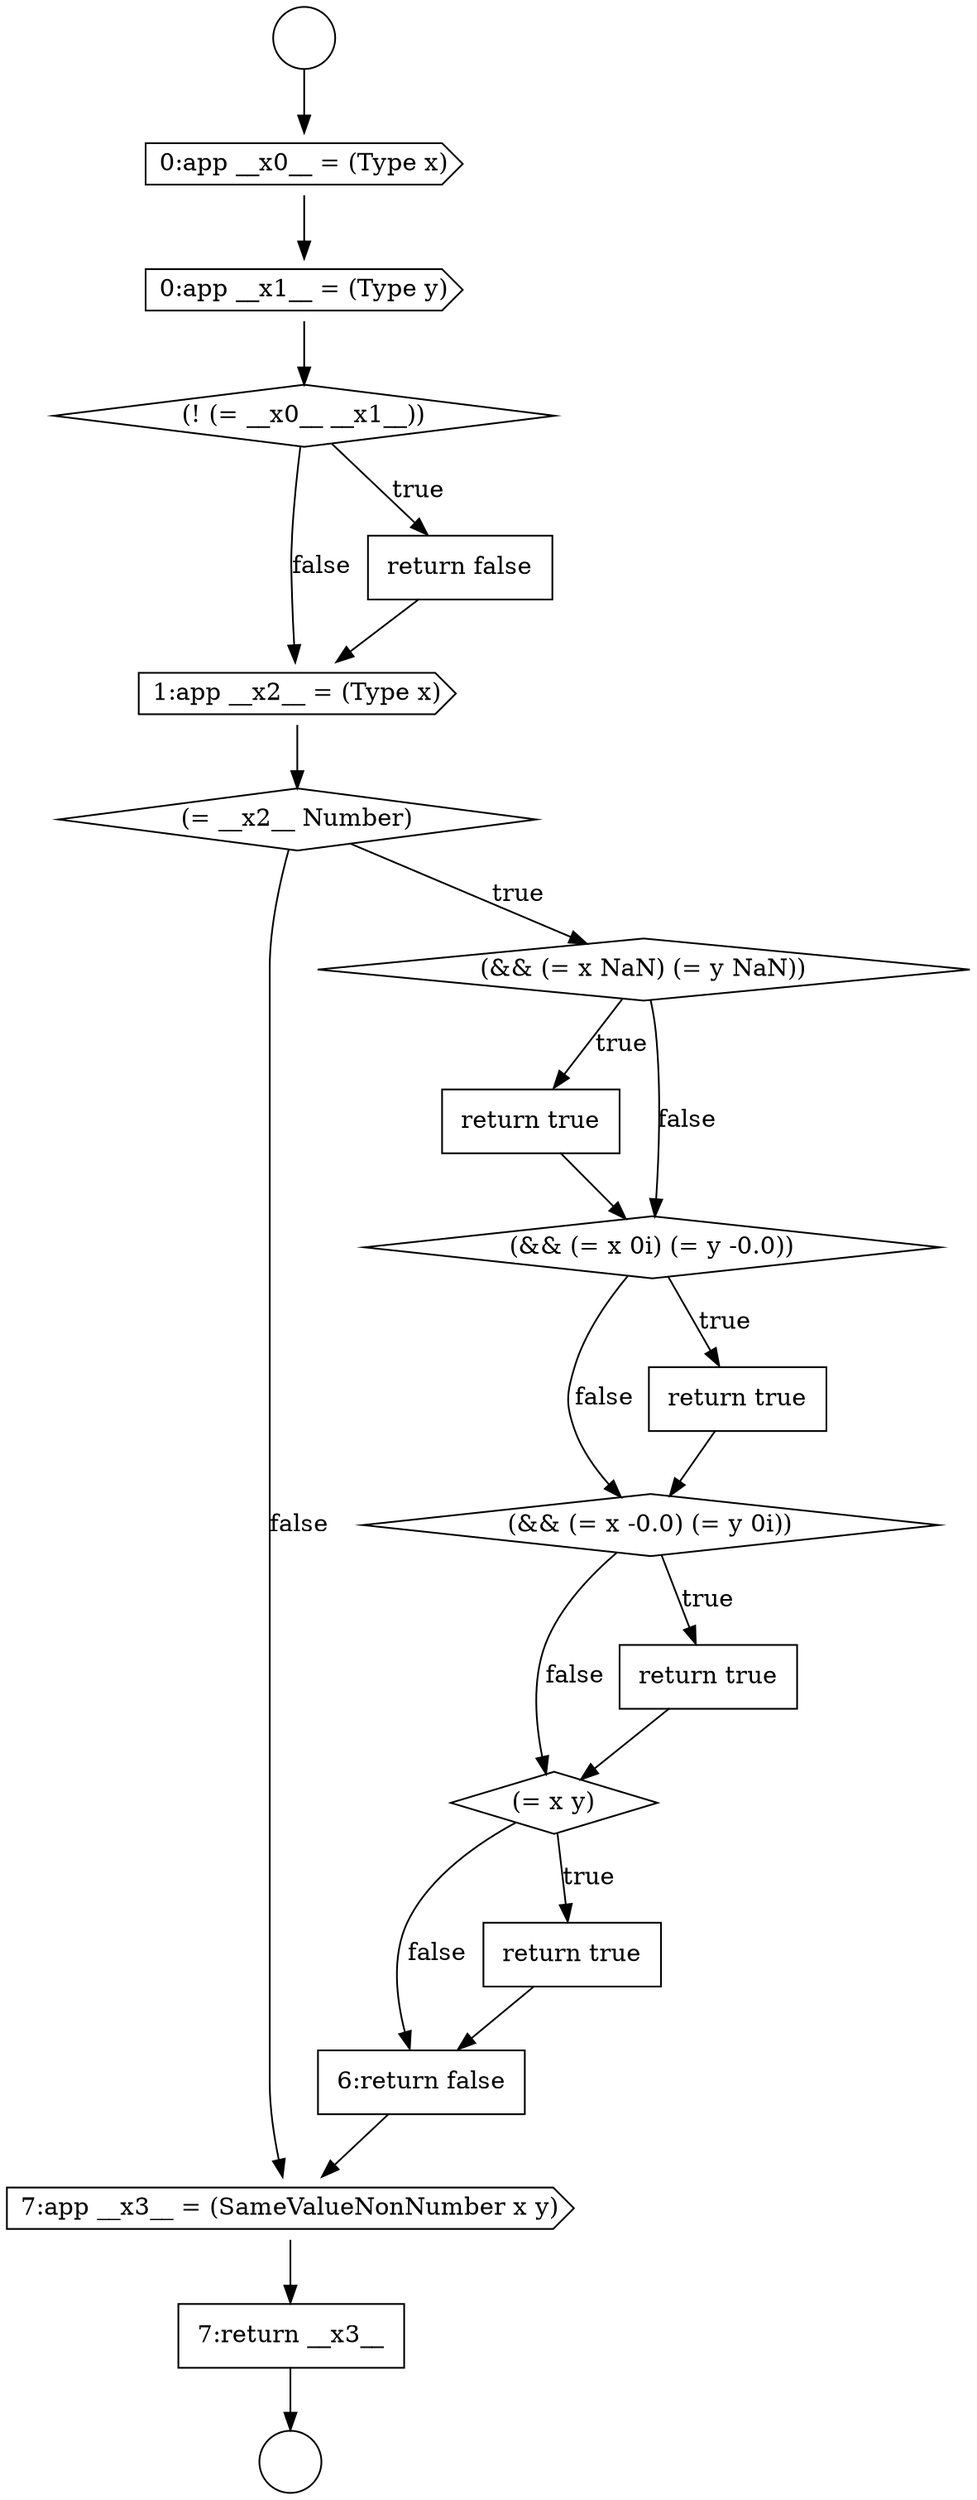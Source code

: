digraph {
  node500 [shape=diamond, label=<<font color="black">(= x y)</font>> color="black" fillcolor="white" style=filled]
  node504 [shape=none, margin=0, label=<<font color="black">
    <table border="0" cellborder="1" cellspacing="0" cellpadding="10">
      <tr><td align="left">7:return __x3__</td></tr>
    </table>
  </font>> color="black" fillcolor="white" style=filled]
  node492 [shape=cds, label=<<font color="black">1:app __x2__ = (Type x)</font>> color="black" fillcolor="white" style=filled]
  node493 [shape=diamond, label=<<font color="black">(= __x2__ Number)</font>> color="black" fillcolor="white" style=filled]
  node499 [shape=none, margin=0, label=<<font color="black">
    <table border="0" cellborder="1" cellspacing="0" cellpadding="10">
      <tr><td align="left">return true</td></tr>
    </table>
  </font>> color="black" fillcolor="white" style=filled]
  node503 [shape=cds, label=<<font color="black">7:app __x3__ = (SameValueNonNumber x y)</font>> color="black" fillcolor="white" style=filled]
  node498 [shape=diamond, label=<<font color="black">(&amp;&amp; (= x -0.0) (= y 0i))</font>> color="black" fillcolor="white" style=filled]
  node494 [shape=diamond, label=<<font color="black">(&amp;&amp; (= x NaN) (= y NaN))</font>> color="black" fillcolor="white" style=filled]
  node502 [shape=none, margin=0, label=<<font color="black">
    <table border="0" cellborder="1" cellspacing="0" cellpadding="10">
      <tr><td align="left">6:return false</td></tr>
    </table>
  </font>> color="black" fillcolor="white" style=filled]
  node497 [shape=none, margin=0, label=<<font color="black">
    <table border="0" cellborder="1" cellspacing="0" cellpadding="10">
      <tr><td align="left">return true</td></tr>
    </table>
  </font>> color="black" fillcolor="white" style=filled]
  node495 [shape=none, margin=0, label=<<font color="black">
    <table border="0" cellborder="1" cellspacing="0" cellpadding="10">
      <tr><td align="left">return true</td></tr>
    </table>
  </font>> color="black" fillcolor="white" style=filled]
  node501 [shape=none, margin=0, label=<<font color="black">
    <table border="0" cellborder="1" cellspacing="0" cellpadding="10">
      <tr><td align="left">return true</td></tr>
    </table>
  </font>> color="black" fillcolor="white" style=filled]
  node488 [shape=cds, label=<<font color="black">0:app __x0__ = (Type x)</font>> color="black" fillcolor="white" style=filled]
  node489 [shape=cds, label=<<font color="black">0:app __x1__ = (Type y)</font>> color="black" fillcolor="white" style=filled]
  node490 [shape=diamond, label=<<font color="black">(! (= __x0__ __x1__))</font>> color="black" fillcolor="white" style=filled]
  node487 [shape=circle label=" " color="black" fillcolor="white" style=filled]
  node486 [shape=circle label=" " color="black" fillcolor="white" style=filled]
  node491 [shape=none, margin=0, label=<<font color="black">
    <table border="0" cellborder="1" cellspacing="0" cellpadding="10">
      <tr><td align="left">return false</td></tr>
    </table>
  </font>> color="black" fillcolor="white" style=filled]
  node496 [shape=diamond, label=<<font color="black">(&amp;&amp; (= x 0i) (= y -0.0))</font>> color="black" fillcolor="white" style=filled]
  node488 -> node489 [ color="black"]
  node501 -> node502 [ color="black"]
  node499 -> node500 [ color="black"]
  node500 -> node501 [label=<<font color="black">true</font>> color="black"]
  node500 -> node502 [label=<<font color="black">false</font>> color="black"]
  node498 -> node499 [label=<<font color="black">true</font>> color="black"]
  node498 -> node500 [label=<<font color="black">false</font>> color="black"]
  node492 -> node493 [ color="black"]
  node504 -> node487 [ color="black"]
  node495 -> node496 [ color="black"]
  node503 -> node504 [ color="black"]
  node494 -> node495 [label=<<font color="black">true</font>> color="black"]
  node494 -> node496 [label=<<font color="black">false</font>> color="black"]
  node502 -> node503 [ color="black"]
  node486 -> node488 [ color="black"]
  node491 -> node492 [ color="black"]
  node493 -> node494 [label=<<font color="black">true</font>> color="black"]
  node493 -> node503 [label=<<font color="black">false</font>> color="black"]
  node497 -> node498 [ color="black"]
  node490 -> node491 [label=<<font color="black">true</font>> color="black"]
  node490 -> node492 [label=<<font color="black">false</font>> color="black"]
  node496 -> node497 [label=<<font color="black">true</font>> color="black"]
  node496 -> node498 [label=<<font color="black">false</font>> color="black"]
  node489 -> node490 [ color="black"]
}
